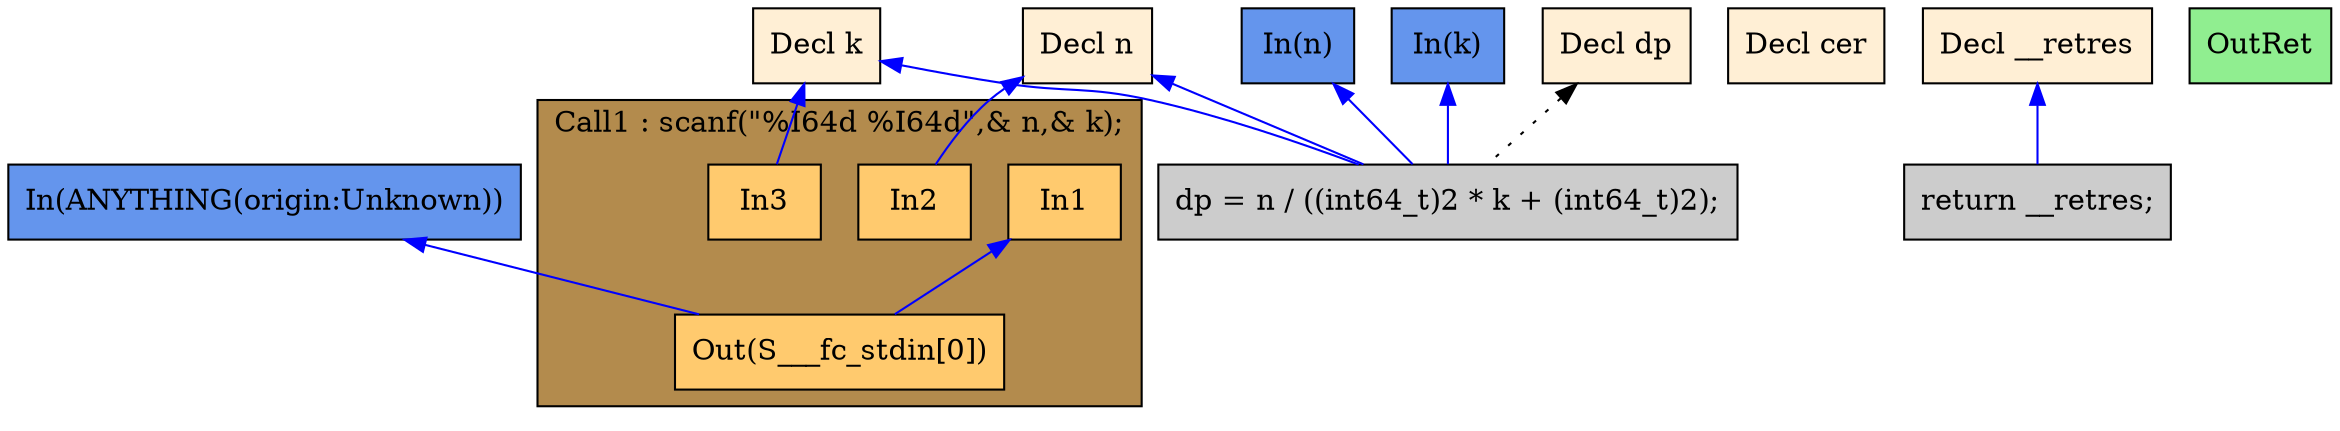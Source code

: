 digraph G {
  rankdir=TB;
  node [style="filled", ];
  2 [label="Decl n", fillcolor="#FFEFD5", shape=box, ];
  3 [label="Decl k", fillcolor="#FFEFD5", shape=box, ];
  4 [label="Decl dp", fillcolor="#FFEFD5", shape=box, ];
  5 [label="Decl cer", fillcolor="#FFEFD5", shape=box, ];
  6 [label="Decl __retres", fillcolor="#FFEFD5", shape=box, ];
  8 [label="In1", fillcolor="#FFCA6E", shape=box, ];
  9 [label="In2", fillcolor="#FFCA6E", shape=box, ];
  10 [label="In3", fillcolor="#FFCA6E", shape=box, ];
  11 [label="Out(S___fc_stdin[0])", fillcolor="#FFCA6E", shape=box, ];
  12 [label="dp = n / ((int64_t)2 * k + (int64_t)2);", fillcolor="#CCCCCC",
      shape=box, ];
  13 [label="return __retres;", fillcolor="#CCCCCC", shape=box, ];
  14 [label="OutRet", fillcolor="#90EE90", shape=box, ];
  15 [label="In(n)", fillcolor="#6495ED", shape=box, ];
  16 [label="In(k)", fillcolor="#6495ED", shape=box, ];
  17 [label="In(ANYTHING(origin:Unknown))", fillcolor="#6495ED", shape=box, ];
  
  subgraph cluster_Call1 { label="Call1 : scanf(\"%I64d %I64d\",& n,& k);";
                           fillcolor="#B38B4D"; style="filled"; 11;10;9;8;
     };
  
  edge [dir=back, ];
  2 -> 9 [color="#0000FF", ];
  3 -> 10 [color="#0000FF", ];
  8 -> 11 [color="#0000FF", ];
  17 -> 11 [color="#0000FF", ];
  2 -> 12 [color="#0000FF", ];
  3 -> 12 [color="#0000FF", ];
  4 -> 12 [color="#000000", style="dotted", ];
  15 -> 12 [color="#0000FF", ];
  16 -> 12 [color="#0000FF", ];
  6 -> 13 [color="#0000FF", ];
  
  }